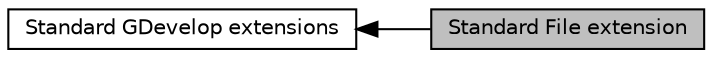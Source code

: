 digraph "Standard File extension"
{
  edge [fontname="Helvetica",fontsize="10",labelfontname="Helvetica",labelfontsize="10"];
  node [fontname="Helvetica",fontsize="10",shape=record];
  rankdir=LR;
  Node0 [label="Standard File extension",height=0.2,width=0.4,color="black", fillcolor="grey75", style="filled", fontcolor="black"];
  Node1 [label="Standard GDevelop extensions",height=0.2,width=0.4,color="black", fillcolor="white", style="filled",URL="$df/d1f/group___builtin_extensions.html"];
  Node1->Node0 [shape=plaintext, dir="back", style="solid"];
}
